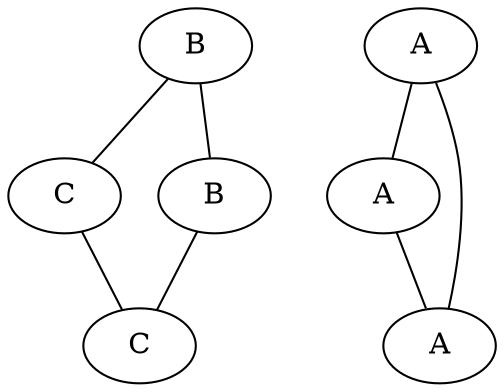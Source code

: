strict graph G {
  1 [ label="B" ];
  2 [ label="C" ];
  3 [ label="B" ];
  4 [ label="C" ];
  0 [ label="A" ];
  5 [ label="A" ];
  6 [ label="A" ];
  1 -- 2;
  3 -- 4;
  1 -- 3;
  2 -- 4;
  0 -- 5;
  5 -- 6;
  6 -- 0;
}
